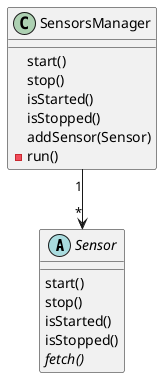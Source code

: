@startuml
abstract Sensor {
    start()
    stop()
    isStarted()
    isStopped()
    {abstract} fetch()
}
class SensorsManager {
    start()
    stop()
    isStarted()
    isStopped()
    addSensor(Sensor)
    - run()
}
SensorsManager "1" --> "*" Sensor

@enduml